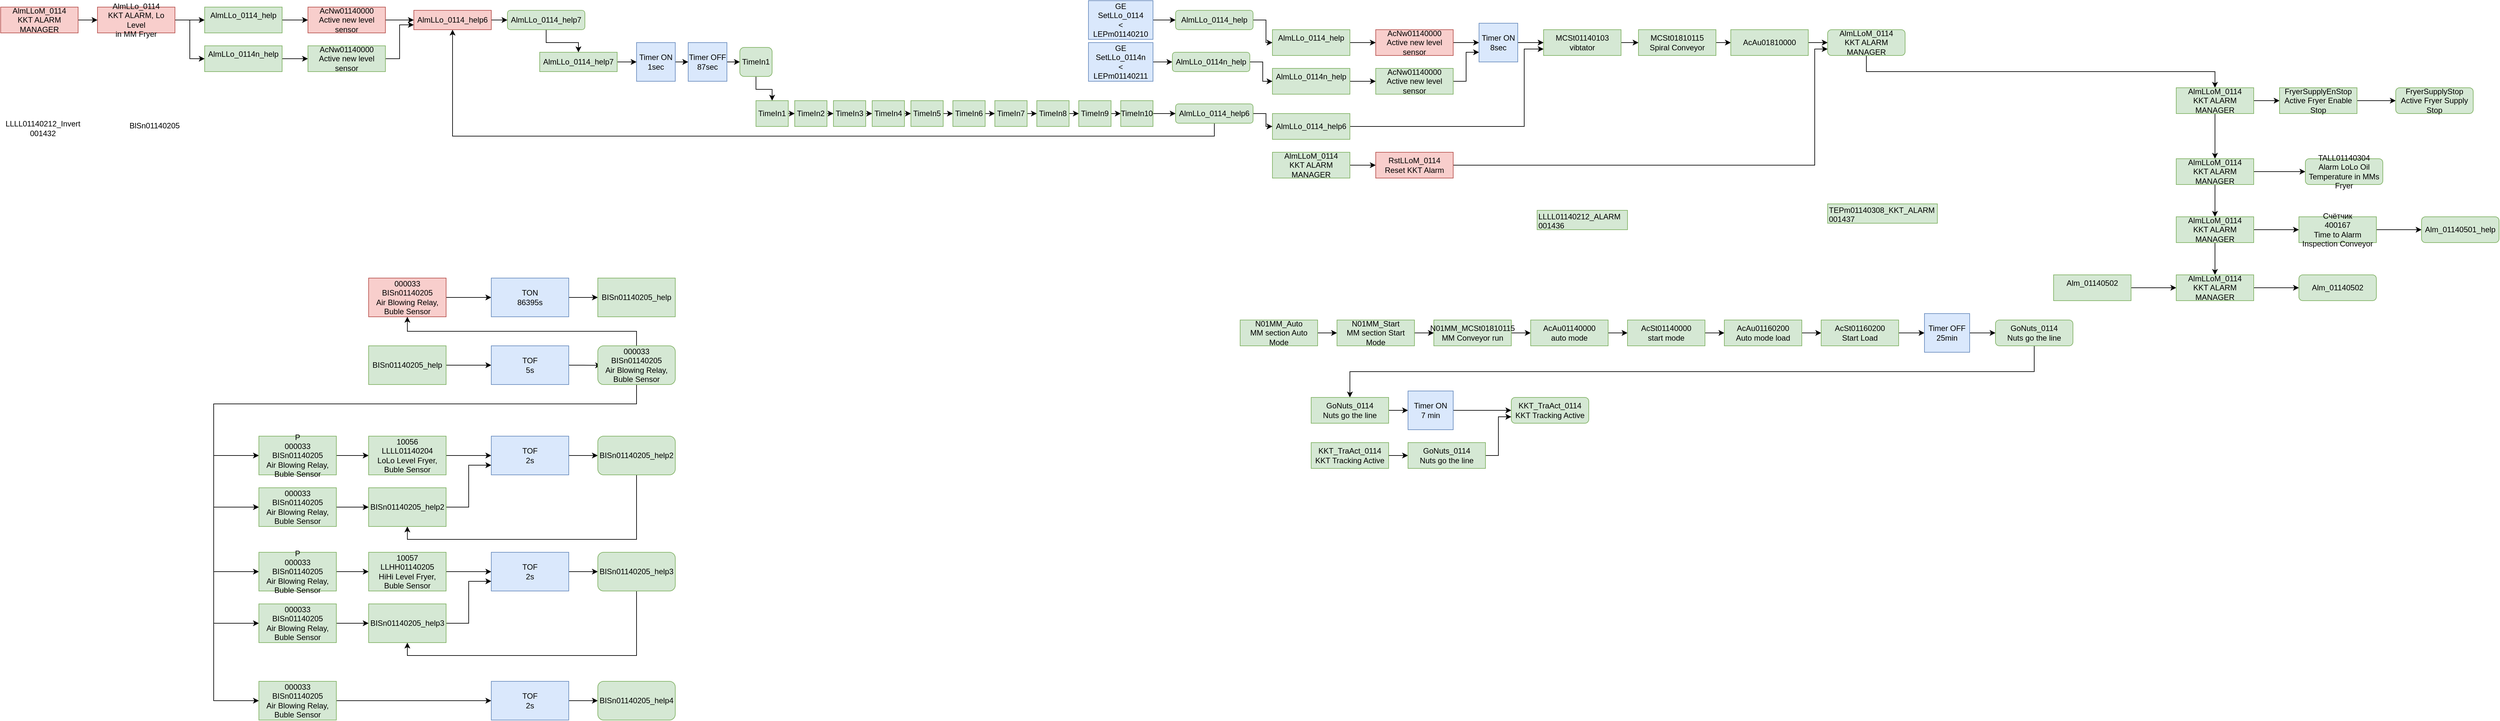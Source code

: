<mxfile version="14.5.3" type="github">
  <diagram id="LTfPskMB6FygQ14IdYFB" name="Page-1">
    <mxGraphModel dx="4041" dy="897" grid="1" gridSize="10" guides="1" tooltips="1" connect="1" arrows="1" fold="1" page="1" pageScale="1" pageWidth="827" pageHeight="1169" math="0" shadow="0">
      <root>
        <mxCell id="0" />
        <mxCell id="1" parent="0" />
        <mxCell id="jCIRbN4hWbQzXf0igCDF-2" style="edgeStyle=orthogonalEdgeStyle;rounded=0;orthogonalLoop=1;jettySize=auto;html=1;exitX=0.5;exitY=1;exitDx=0;exitDy=0;entryX=0.5;entryY=0;entryDx=0;entryDy=0;" edge="1" parent="1" source="zPLv-gxZRl9Jhk6KXWEK-1" target="jCIRbN4hWbQzXf0igCDF-1">
          <mxGeometry relative="1" as="geometry" />
        </mxCell>
        <mxCell id="zPLv-gxZRl9Jhk6KXWEK-1" value="&lt;div&gt;AlmLLoM_0114&lt;/div&gt;&lt;div&gt;KKT ALARM MANAGER&lt;br&gt;&lt;/div&gt;" style="rounded=1;whiteSpace=wrap;html=1;fillColor=#d5e8d4;strokeColor=#82b366;" parent="1" vertex="1">
          <mxGeometry x="690" y="200" width="120" height="40" as="geometry" />
        </mxCell>
        <mxCell id="zPLv-gxZRl9Jhk6KXWEK-7" style="edgeStyle=orthogonalEdgeStyle;rounded=0;orthogonalLoop=1;jettySize=auto;html=1;" parent="1" source="zPLv-gxZRl9Jhk6KXWEK-2" target="zPLv-gxZRl9Jhk6KXWEK-5" edge="1">
          <mxGeometry relative="1" as="geometry" />
        </mxCell>
        <mxCell id="zPLv-gxZRl9Jhk6KXWEK-2" value="&lt;div&gt;MCSt01810115&lt;/div&gt;&lt;div&gt;Spiral Conveyor&lt;br&gt;&lt;/div&gt;" style="rounded=0;whiteSpace=wrap;html=1;fillColor=#d5e8d4;strokeColor=#82b366;" parent="1" vertex="1">
          <mxGeometry x="397" y="200" width="120" height="40" as="geometry" />
        </mxCell>
        <mxCell id="zPLv-gxZRl9Jhk6KXWEK-8" style="edgeStyle=orthogonalEdgeStyle;rounded=0;orthogonalLoop=1;jettySize=auto;html=1;entryX=0;entryY=0.5;entryDx=0;entryDy=0;" parent="1" source="zPLv-gxZRl9Jhk6KXWEK-4" target="zPLv-gxZRl9Jhk6KXWEK-2" edge="1">
          <mxGeometry relative="1" as="geometry" />
        </mxCell>
        <mxCell id="zPLv-gxZRl9Jhk6KXWEK-4" value="&lt;div&gt;MCSt01140103&lt;/div&gt;&lt;div&gt;vibtator&lt;br&gt;&lt;/div&gt;" style="rounded=0;whiteSpace=wrap;html=1;fillColor=#d5e8d4;strokeColor=#82b366;" parent="1" vertex="1">
          <mxGeometry x="250" y="200" width="120" height="40" as="geometry" />
        </mxCell>
        <mxCell id="zPLv-gxZRl9Jhk6KXWEK-6" style="edgeStyle=orthogonalEdgeStyle;rounded=0;orthogonalLoop=1;jettySize=auto;html=1;entryX=0;entryY=0.5;entryDx=0;entryDy=0;" parent="1" source="zPLv-gxZRl9Jhk6KXWEK-5" target="zPLv-gxZRl9Jhk6KXWEK-1" edge="1">
          <mxGeometry relative="1" as="geometry" />
        </mxCell>
        <mxCell id="zPLv-gxZRl9Jhk6KXWEK-5" value="&lt;div&gt;AcAu01810000&lt;/div&gt;" style="rounded=0;whiteSpace=wrap;html=1;fillColor=#d5e8d4;strokeColor=#82b366;" parent="1" vertex="1">
          <mxGeometry x="540" y="200" width="120" height="40" as="geometry" />
        </mxCell>
        <mxCell id="zPLv-gxZRl9Jhk6KXWEK-10" style="edgeStyle=orthogonalEdgeStyle;rounded=0;orthogonalLoop=1;jettySize=auto;html=1;entryX=0;entryY=0.5;entryDx=0;entryDy=0;" parent="1" source="zPLv-gxZRl9Jhk6KXWEK-9" target="zPLv-gxZRl9Jhk6KXWEK-4" edge="1">
          <mxGeometry relative="1" as="geometry" />
        </mxCell>
        <mxCell id="zPLv-gxZRl9Jhk6KXWEK-9" value="&lt;div&gt;Timer ON&lt;/div&gt;&lt;div&gt;8sec&lt;br&gt;&lt;/div&gt;" style="rounded=0;whiteSpace=wrap;html=1;fillColor=#dae8fc;strokeColor=#6c8ebf;" parent="1" vertex="1">
          <mxGeometry x="150" y="190" width="60" height="60" as="geometry" />
        </mxCell>
        <mxCell id="zPLv-gxZRl9Jhk6KXWEK-12" style="edgeStyle=orthogonalEdgeStyle;rounded=0;orthogonalLoop=1;jettySize=auto;html=1;" parent="1" source="zPLv-gxZRl9Jhk6KXWEK-11" target="zPLv-gxZRl9Jhk6KXWEK-9" edge="1">
          <mxGeometry relative="1" as="geometry" />
        </mxCell>
        <mxCell id="zPLv-gxZRl9Jhk6KXWEK-11" value="&lt;div&gt;AcNw01140000&lt;/div&gt;&lt;div&gt;Active new level sensor&lt;br&gt;&lt;/div&gt;" style="rounded=0;whiteSpace=wrap;html=1;fillColor=#f8cecc;strokeColor=#b85450;" parent="1" vertex="1">
          <mxGeometry x="-10" y="200" width="120" height="40" as="geometry" />
        </mxCell>
        <mxCell id="zPLv-gxZRl9Jhk6KXWEK-14" style="edgeStyle=orthogonalEdgeStyle;rounded=0;orthogonalLoop=1;jettySize=auto;html=1;entryX=0;entryY=0.75;entryDx=0;entryDy=0;" parent="1" source="zPLv-gxZRl9Jhk6KXWEK-13" target="zPLv-gxZRl9Jhk6KXWEK-9" edge="1">
          <mxGeometry relative="1" as="geometry" />
        </mxCell>
        <mxCell id="zPLv-gxZRl9Jhk6KXWEK-13" value="&lt;div&gt;AcNw01140000&lt;/div&gt;&lt;div&gt;Active new level sensor&lt;br&gt;&lt;/div&gt;" style="rounded=0;whiteSpace=wrap;html=1;fillColor=#d5e8d4;strokeColor=#82b366;" parent="1" vertex="1">
          <mxGeometry x="-10" y="260" width="120" height="40" as="geometry" />
        </mxCell>
        <mxCell id="zPLv-gxZRl9Jhk6KXWEK-17" style="edgeStyle=orthogonalEdgeStyle;rounded=0;orthogonalLoop=1;jettySize=auto;html=1;entryX=0;entryY=0.5;entryDx=0;entryDy=0;" parent="1" source="zPLv-gxZRl9Jhk6KXWEK-15" target="zPLv-gxZRl9Jhk6KXWEK-11" edge="1">
          <mxGeometry relative="1" as="geometry" />
        </mxCell>
        <mxCell id="zPLv-gxZRl9Jhk6KXWEK-15" value="&lt;div&gt;AlmLLo_0114_help&lt;/div&gt;&lt;div&gt;&lt;br&gt;&lt;/div&gt;" style="rounded=0;whiteSpace=wrap;html=1;fillColor=#d5e8d4;strokeColor=#82b366;" parent="1" vertex="1">
          <mxGeometry x="-170" y="200" width="120" height="40" as="geometry" />
        </mxCell>
        <mxCell id="zPLv-gxZRl9Jhk6KXWEK-18" style="edgeStyle=orthogonalEdgeStyle;rounded=0;orthogonalLoop=1;jettySize=auto;html=1;entryX=0;entryY=0.5;entryDx=0;entryDy=0;" parent="1" source="zPLv-gxZRl9Jhk6KXWEK-16" target="zPLv-gxZRl9Jhk6KXWEK-13" edge="1">
          <mxGeometry relative="1" as="geometry" />
        </mxCell>
        <mxCell id="zPLv-gxZRl9Jhk6KXWEK-16" value="&lt;div&gt;AlmLLo_0114n_help&lt;/div&gt;&lt;div&gt;&lt;br&gt;&lt;/div&gt;" style="rounded=0;whiteSpace=wrap;html=1;fillColor=#d5e8d4;strokeColor=#82b366;" parent="1" vertex="1">
          <mxGeometry x="-170" y="260" width="120" height="40" as="geometry" />
        </mxCell>
        <mxCell id="zPLv-gxZRl9Jhk6KXWEK-20" style="edgeStyle=orthogonalEdgeStyle;rounded=0;orthogonalLoop=1;jettySize=auto;html=1;entryX=0;entryY=0.75;entryDx=0;entryDy=0;" parent="1" source="zPLv-gxZRl9Jhk6KXWEK-19" target="zPLv-gxZRl9Jhk6KXWEK-4" edge="1">
          <mxGeometry relative="1" as="geometry">
            <Array as="points">
              <mxPoint x="220" y="350" />
              <mxPoint x="220" y="230" />
            </Array>
          </mxGeometry>
        </mxCell>
        <mxCell id="zPLv-gxZRl9Jhk6KXWEK-19" value="AlmLLo_0114_help6" style="rounded=0;whiteSpace=wrap;html=1;fillColor=#d5e8d4;strokeColor=#82b366;" parent="1" vertex="1">
          <mxGeometry x="-170" y="330" width="120" height="40" as="geometry" />
        </mxCell>
        <mxCell id="zPLv-gxZRl9Jhk6KXWEK-23" style="edgeStyle=orthogonalEdgeStyle;rounded=0;orthogonalLoop=1;jettySize=auto;html=1;" parent="1" source="zPLv-gxZRl9Jhk6KXWEK-21" target="zPLv-gxZRl9Jhk6KXWEK-22" edge="1">
          <mxGeometry relative="1" as="geometry" />
        </mxCell>
        <mxCell id="zPLv-gxZRl9Jhk6KXWEK-21" value="&lt;div&gt;AlmLLoM_0114&lt;/div&gt;&lt;div&gt;KKT ALARM MANAGER&lt;br&gt;&lt;/div&gt;" style="rounded=0;whiteSpace=wrap;html=1;fillColor=#d5e8d4;strokeColor=#82b366;" parent="1" vertex="1">
          <mxGeometry x="-170" y="390" width="120" height="40" as="geometry" />
        </mxCell>
        <mxCell id="zPLv-gxZRl9Jhk6KXWEK-24" style="edgeStyle=orthogonalEdgeStyle;rounded=0;orthogonalLoop=1;jettySize=auto;html=1;entryX=0;entryY=0.75;entryDx=0;entryDy=0;" parent="1" source="zPLv-gxZRl9Jhk6KXWEK-22" target="zPLv-gxZRl9Jhk6KXWEK-1" edge="1">
          <mxGeometry relative="1" as="geometry">
            <Array as="points">
              <mxPoint x="670" y="410" />
              <mxPoint x="670" y="230" />
            </Array>
          </mxGeometry>
        </mxCell>
        <mxCell id="zPLv-gxZRl9Jhk6KXWEK-22" value="&lt;div&gt;RstLLoM_0114&lt;/div&gt;&lt;div&gt;Reset KKT Alarm&lt;br&gt;&lt;/div&gt;" style="rounded=0;whiteSpace=wrap;html=1;fillColor=#f8cecc;strokeColor=#b85450;" parent="1" vertex="1">
          <mxGeometry x="-10" y="390" width="120" height="40" as="geometry" />
        </mxCell>
        <mxCell id="zPLv-gxZRl9Jhk6KXWEK-29" style="edgeStyle=orthogonalEdgeStyle;rounded=0;orthogonalLoop=1;jettySize=auto;html=1;" parent="1" source="zPLv-gxZRl9Jhk6KXWEK-26" target="zPLv-gxZRl9Jhk6KXWEK-27" edge="1">
          <mxGeometry relative="1" as="geometry" />
        </mxCell>
        <mxCell id="zPLv-gxZRl9Jhk6KXWEK-26" value="&lt;div&gt;GE&lt;/div&gt;&lt;div&gt;SetLLo_0114&lt;/div&gt;&lt;div&gt;&amp;lt;&lt;/div&gt;&lt;div&gt;LEPm01140210&lt;br&gt;&lt;/div&gt;" style="rounded=0;whiteSpace=wrap;html=1;fillColor=#dae8fc;strokeColor=#6c8ebf;" parent="1" vertex="1">
          <mxGeometry x="-455" y="155" width="100" height="60" as="geometry" />
        </mxCell>
        <mxCell id="zPLv-gxZRl9Jhk6KXWEK-35" style="edgeStyle=orthogonalEdgeStyle;rounded=0;orthogonalLoop=1;jettySize=auto;html=1;exitX=1;exitY=0.5;exitDx=0;exitDy=0;entryX=0;entryY=0.5;entryDx=0;entryDy=0;" parent="1" source="zPLv-gxZRl9Jhk6KXWEK-27" target="zPLv-gxZRl9Jhk6KXWEK-15" edge="1">
          <mxGeometry relative="1" as="geometry" />
        </mxCell>
        <mxCell id="zPLv-gxZRl9Jhk6KXWEK-27" value="AlmLLo_0114_help" style="rounded=1;whiteSpace=wrap;html=1;fillColor=#d5e8d4;strokeColor=#82b366;" parent="1" vertex="1">
          <mxGeometry x="-320" y="170" width="120" height="30" as="geometry" />
        </mxCell>
        <mxCell id="zPLv-gxZRl9Jhk6KXWEK-31" style="edgeStyle=orthogonalEdgeStyle;rounded=0;orthogonalLoop=1;jettySize=auto;html=1;" parent="1" source="zPLv-gxZRl9Jhk6KXWEK-32" target="zPLv-gxZRl9Jhk6KXWEK-33" edge="1">
          <mxGeometry relative="1" as="geometry" />
        </mxCell>
        <mxCell id="zPLv-gxZRl9Jhk6KXWEK-32" value="&lt;div&gt;GE&lt;/div&gt;&lt;div&gt;SetLLo_0114n&lt;/div&gt;&lt;div&gt;&amp;lt;&lt;/div&gt;&lt;div&gt;LEPm01140211&lt;br&gt;&lt;/div&gt;" style="rounded=0;whiteSpace=wrap;html=1;fillColor=#dae8fc;strokeColor=#6c8ebf;" parent="1" vertex="1">
          <mxGeometry x="-455" y="220" width="100" height="60" as="geometry" />
        </mxCell>
        <mxCell id="zPLv-gxZRl9Jhk6KXWEK-34" style="edgeStyle=orthogonalEdgeStyle;rounded=0;orthogonalLoop=1;jettySize=auto;html=1;" parent="1" source="zPLv-gxZRl9Jhk6KXWEK-33" target="zPLv-gxZRl9Jhk6KXWEK-16" edge="1">
          <mxGeometry relative="1" as="geometry" />
        </mxCell>
        <mxCell id="zPLv-gxZRl9Jhk6KXWEK-33" value="AlmLLo_0114n_help" style="rounded=1;whiteSpace=wrap;html=1;fillColor=#d5e8d4;strokeColor=#82b366;" parent="1" vertex="1">
          <mxGeometry x="-325" y="235" width="120" height="30" as="geometry" />
        </mxCell>
        <mxCell id="zPLv-gxZRl9Jhk6KXWEK-40" style="edgeStyle=orthogonalEdgeStyle;rounded=0;orthogonalLoop=1;jettySize=auto;html=1;entryX=0;entryY=0.5;entryDx=0;entryDy=0;" parent="1" source="zPLv-gxZRl9Jhk6KXWEK-37" target="zPLv-gxZRl9Jhk6KXWEK-19" edge="1">
          <mxGeometry relative="1" as="geometry" />
        </mxCell>
        <mxCell id="oc5Gb6E59zR8kBKAJ4aF-1" style="edgeStyle=orthogonalEdgeStyle;rounded=0;orthogonalLoop=1;jettySize=auto;html=1;exitX=0.5;exitY=1;exitDx=0;exitDy=0;entryX=0.5;entryY=1;entryDx=0;entryDy=0;" parent="1" source="zPLv-gxZRl9Jhk6KXWEK-37" target="zPLv-gxZRl9Jhk6KXWEK-74" edge="1">
          <mxGeometry relative="1" as="geometry" />
        </mxCell>
        <mxCell id="zPLv-gxZRl9Jhk6KXWEK-37" value="AlmLLo_0114_help6" style="rounded=1;whiteSpace=wrap;html=1;fillColor=#d5e8d4;strokeColor=#82b366;" parent="1" vertex="1">
          <mxGeometry x="-320" y="315" width="120" height="30" as="geometry" />
        </mxCell>
        <mxCell id="zPLv-gxZRl9Jhk6KXWEK-44" style="edgeStyle=orthogonalEdgeStyle;rounded=0;orthogonalLoop=1;jettySize=auto;html=1;" parent="1" source="zPLv-gxZRl9Jhk6KXWEK-43" target="zPLv-gxZRl9Jhk6KXWEK-37" edge="1">
          <mxGeometry relative="1" as="geometry" />
        </mxCell>
        <mxCell id="zPLv-gxZRl9Jhk6KXWEK-43" value="TimeIn10" style="rounded=0;whiteSpace=wrap;html=1;fillColor=#d5e8d4;strokeColor=#82b366;" parent="1" vertex="1">
          <mxGeometry x="-405" y="310" width="50" height="40" as="geometry" />
        </mxCell>
        <mxCell id="zPLv-gxZRl9Jhk6KXWEK-46" style="edgeStyle=orthogonalEdgeStyle;rounded=0;orthogonalLoop=1;jettySize=auto;html=1;exitX=1;exitY=0.5;exitDx=0;exitDy=0;entryX=0;entryY=0.5;entryDx=0;entryDy=0;" parent="1" source="zPLv-gxZRl9Jhk6KXWEK-45" target="zPLv-gxZRl9Jhk6KXWEK-43" edge="1">
          <mxGeometry relative="1" as="geometry" />
        </mxCell>
        <mxCell id="zPLv-gxZRl9Jhk6KXWEK-45" value="TimeIn9" style="rounded=0;whiteSpace=wrap;html=1;fillColor=#d5e8d4;strokeColor=#82b366;" parent="1" vertex="1">
          <mxGeometry x="-470" y="310" width="50" height="40" as="geometry" />
        </mxCell>
        <mxCell id="zPLv-gxZRl9Jhk6KXWEK-48" style="edgeStyle=orthogonalEdgeStyle;rounded=0;orthogonalLoop=1;jettySize=auto;html=1;exitX=1;exitY=0.5;exitDx=0;exitDy=0;entryX=0;entryY=0.5;entryDx=0;entryDy=0;" parent="1" source="zPLv-gxZRl9Jhk6KXWEK-47" target="zPLv-gxZRl9Jhk6KXWEK-45" edge="1">
          <mxGeometry relative="1" as="geometry" />
        </mxCell>
        <mxCell id="zPLv-gxZRl9Jhk6KXWEK-47" value="TimeIn8" style="rounded=0;whiteSpace=wrap;html=1;fillColor=#d5e8d4;strokeColor=#82b366;" parent="1" vertex="1">
          <mxGeometry x="-535" y="310" width="50" height="40" as="geometry" />
        </mxCell>
        <mxCell id="zPLv-gxZRl9Jhk6KXWEK-50" style="edgeStyle=orthogonalEdgeStyle;rounded=0;orthogonalLoop=1;jettySize=auto;html=1;exitX=1;exitY=0.5;exitDx=0;exitDy=0;entryX=0;entryY=0.5;entryDx=0;entryDy=0;" parent="1" source="zPLv-gxZRl9Jhk6KXWEK-49" target="zPLv-gxZRl9Jhk6KXWEK-47" edge="1">
          <mxGeometry relative="1" as="geometry" />
        </mxCell>
        <mxCell id="zPLv-gxZRl9Jhk6KXWEK-49" value="TimeIn7" style="rounded=0;whiteSpace=wrap;html=1;fillColor=#d5e8d4;strokeColor=#82b366;" parent="1" vertex="1">
          <mxGeometry x="-600" y="310" width="50" height="40" as="geometry" />
        </mxCell>
        <mxCell id="zPLv-gxZRl9Jhk6KXWEK-52" style="edgeStyle=orthogonalEdgeStyle;rounded=0;orthogonalLoop=1;jettySize=auto;html=1;exitX=1;exitY=0.5;exitDx=0;exitDy=0;entryX=0;entryY=0.5;entryDx=0;entryDy=0;" parent="1" source="zPLv-gxZRl9Jhk6KXWEK-51" target="zPLv-gxZRl9Jhk6KXWEK-49" edge="1">
          <mxGeometry relative="1" as="geometry" />
        </mxCell>
        <mxCell id="zPLv-gxZRl9Jhk6KXWEK-51" value="TimeIn6" style="rounded=0;whiteSpace=wrap;html=1;fillColor=#d5e8d4;strokeColor=#82b366;" parent="1" vertex="1">
          <mxGeometry x="-665" y="310" width="50" height="40" as="geometry" />
        </mxCell>
        <mxCell id="zPLv-gxZRl9Jhk6KXWEK-54" style="edgeStyle=orthogonalEdgeStyle;rounded=0;orthogonalLoop=1;jettySize=auto;html=1;exitX=1;exitY=0.5;exitDx=0;exitDy=0;entryX=0;entryY=0.5;entryDx=0;entryDy=0;" parent="1" source="zPLv-gxZRl9Jhk6KXWEK-53" target="zPLv-gxZRl9Jhk6KXWEK-51" edge="1">
          <mxGeometry relative="1" as="geometry" />
        </mxCell>
        <mxCell id="zPLv-gxZRl9Jhk6KXWEK-53" value="TimeIn5" style="rounded=0;whiteSpace=wrap;html=1;fillColor=#d5e8d4;strokeColor=#82b366;" parent="1" vertex="1">
          <mxGeometry x="-730" y="310" width="50" height="40" as="geometry" />
        </mxCell>
        <mxCell id="zPLv-gxZRl9Jhk6KXWEK-56" style="edgeStyle=orthogonalEdgeStyle;rounded=0;orthogonalLoop=1;jettySize=auto;html=1;exitX=1;exitY=0.5;exitDx=0;exitDy=0;entryX=0;entryY=0.5;entryDx=0;entryDy=0;" parent="1" source="zPLv-gxZRl9Jhk6KXWEK-55" target="zPLv-gxZRl9Jhk6KXWEK-53" edge="1">
          <mxGeometry relative="1" as="geometry" />
        </mxCell>
        <mxCell id="zPLv-gxZRl9Jhk6KXWEK-55" value="TimeIn4" style="rounded=0;whiteSpace=wrap;html=1;fillColor=#d5e8d4;strokeColor=#82b366;" parent="1" vertex="1">
          <mxGeometry x="-790" y="310" width="50" height="40" as="geometry" />
        </mxCell>
        <mxCell id="zPLv-gxZRl9Jhk6KXWEK-58" style="edgeStyle=orthogonalEdgeStyle;rounded=0;orthogonalLoop=1;jettySize=auto;html=1;exitX=1;exitY=0.5;exitDx=0;exitDy=0;entryX=0;entryY=0.5;entryDx=0;entryDy=0;" parent="1" source="zPLv-gxZRl9Jhk6KXWEK-57" target="zPLv-gxZRl9Jhk6KXWEK-55" edge="1">
          <mxGeometry relative="1" as="geometry" />
        </mxCell>
        <mxCell id="zPLv-gxZRl9Jhk6KXWEK-57" value="TimeIn3" style="rounded=0;whiteSpace=wrap;html=1;fillColor=#d5e8d4;strokeColor=#82b366;" parent="1" vertex="1">
          <mxGeometry x="-850" y="310" width="50" height="40" as="geometry" />
        </mxCell>
        <mxCell id="zPLv-gxZRl9Jhk6KXWEK-60" style="edgeStyle=orthogonalEdgeStyle;rounded=0;orthogonalLoop=1;jettySize=auto;html=1;exitX=1;exitY=0.5;exitDx=0;exitDy=0;entryX=0;entryY=0.5;entryDx=0;entryDy=0;" parent="1" source="zPLv-gxZRl9Jhk6KXWEK-59" target="zPLv-gxZRl9Jhk6KXWEK-57" edge="1">
          <mxGeometry relative="1" as="geometry" />
        </mxCell>
        <mxCell id="zPLv-gxZRl9Jhk6KXWEK-59" value="TimeIn2" style="rounded=0;whiteSpace=wrap;html=1;fillColor=#d5e8d4;strokeColor=#82b366;" parent="1" vertex="1">
          <mxGeometry x="-910" y="310" width="50" height="40" as="geometry" />
        </mxCell>
        <mxCell id="zPLv-gxZRl9Jhk6KXWEK-62" style="edgeStyle=orthogonalEdgeStyle;rounded=0;orthogonalLoop=1;jettySize=auto;html=1;exitX=1;exitY=0.5;exitDx=0;exitDy=0;entryX=0;entryY=0.5;entryDx=0;entryDy=0;" parent="1" source="zPLv-gxZRl9Jhk6KXWEK-61" target="zPLv-gxZRl9Jhk6KXWEK-59" edge="1">
          <mxGeometry relative="1" as="geometry" />
        </mxCell>
        <mxCell id="zPLv-gxZRl9Jhk6KXWEK-61" value="TimeIn1" style="rounded=0;whiteSpace=wrap;html=1;fillColor=#d5e8d4;strokeColor=#82b366;" parent="1" vertex="1">
          <mxGeometry x="-970" y="310" width="50" height="40" as="geometry" />
        </mxCell>
        <mxCell id="zPLv-gxZRl9Jhk6KXWEK-72" style="edgeStyle=orthogonalEdgeStyle;rounded=0;orthogonalLoop=1;jettySize=auto;html=1;" parent="1" source="zPLv-gxZRl9Jhk6KXWEK-63" target="zPLv-gxZRl9Jhk6KXWEK-70" edge="1">
          <mxGeometry relative="1" as="geometry" />
        </mxCell>
        <mxCell id="zPLv-gxZRl9Jhk6KXWEK-63" value="AlmLLo_0114_help7" style="rounded=1;whiteSpace=wrap;html=1;fillColor=#d5e8d4;strokeColor=#82b366;" parent="1" vertex="1">
          <mxGeometry x="-1355" y="170" width="120" height="30" as="geometry" />
        </mxCell>
        <mxCell id="zPLv-gxZRl9Jhk6KXWEK-66" style="edgeStyle=orthogonalEdgeStyle;rounded=0;orthogonalLoop=1;jettySize=auto;html=1;entryX=0;entryY=0.5;entryDx=0;entryDy=0;" parent="1" source="zPLv-gxZRl9Jhk6KXWEK-64" target="zPLv-gxZRl9Jhk6KXWEK-65" edge="1">
          <mxGeometry relative="1" as="geometry" />
        </mxCell>
        <mxCell id="zPLv-gxZRl9Jhk6KXWEK-64" value="&lt;div&gt;Timer ON&lt;/div&gt;&lt;div&gt;1sec&lt;br&gt;&lt;/div&gt;" style="rounded=0;whiteSpace=wrap;html=1;fillColor=#dae8fc;strokeColor=#6c8ebf;" parent="1" vertex="1">
          <mxGeometry x="-1155" y="220" width="60" height="60" as="geometry" />
        </mxCell>
        <mxCell id="zPLv-gxZRl9Jhk6KXWEK-69" style="edgeStyle=orthogonalEdgeStyle;rounded=0;orthogonalLoop=1;jettySize=auto;html=1;entryX=0;entryY=0.5;entryDx=0;entryDy=0;" parent="1" source="zPLv-gxZRl9Jhk6KXWEK-65" target="zPLv-gxZRl9Jhk6KXWEK-68" edge="1">
          <mxGeometry relative="1" as="geometry" />
        </mxCell>
        <mxCell id="zPLv-gxZRl9Jhk6KXWEK-65" value="&lt;div&gt;Timer OFF&lt;/div&gt;&lt;div&gt;87sec&lt;br&gt;&lt;/div&gt;" style="rounded=0;whiteSpace=wrap;html=1;fillColor=#dae8fc;strokeColor=#6c8ebf;" parent="1" vertex="1">
          <mxGeometry x="-1075" y="220" width="60" height="60" as="geometry" />
        </mxCell>
        <mxCell id="zPLv-gxZRl9Jhk6KXWEK-73" style="edgeStyle=orthogonalEdgeStyle;rounded=0;orthogonalLoop=1;jettySize=auto;html=1;" parent="1" source="zPLv-gxZRl9Jhk6KXWEK-68" target="zPLv-gxZRl9Jhk6KXWEK-61" edge="1">
          <mxGeometry relative="1" as="geometry" />
        </mxCell>
        <mxCell id="zPLv-gxZRl9Jhk6KXWEK-68" value="TimeIn1" style="rounded=1;whiteSpace=wrap;html=1;fillColor=#d5e8d4;strokeColor=#82b366;" parent="1" vertex="1">
          <mxGeometry x="-995" y="227.5" width="50" height="45" as="geometry" />
        </mxCell>
        <mxCell id="zPLv-gxZRl9Jhk6KXWEK-71" style="edgeStyle=orthogonalEdgeStyle;rounded=0;orthogonalLoop=1;jettySize=auto;html=1;" parent="1" source="zPLv-gxZRl9Jhk6KXWEK-70" target="zPLv-gxZRl9Jhk6KXWEK-64" edge="1">
          <mxGeometry relative="1" as="geometry" />
        </mxCell>
        <mxCell id="zPLv-gxZRl9Jhk6KXWEK-70" value="AlmLLo_0114_help7" style="rounded=0;whiteSpace=wrap;html=1;fillColor=#d5e8d4;strokeColor=#82b366;" parent="1" vertex="1">
          <mxGeometry x="-1305" y="235" width="120" height="30" as="geometry" />
        </mxCell>
        <mxCell id="zPLv-gxZRl9Jhk6KXWEK-75" style="edgeStyle=orthogonalEdgeStyle;rounded=0;orthogonalLoop=1;jettySize=auto;html=1;entryX=0;entryY=0.5;entryDx=0;entryDy=0;" parent="1" source="zPLv-gxZRl9Jhk6KXWEK-74" target="zPLv-gxZRl9Jhk6KXWEK-63" edge="1">
          <mxGeometry relative="1" as="geometry" />
        </mxCell>
        <mxCell id="zPLv-gxZRl9Jhk6KXWEK-74" value="AlmLLo_0114_help6" style="rounded=0;whiteSpace=wrap;html=1;fillColor=#f8cecc;strokeColor=#b85450;" parent="1" vertex="1">
          <mxGeometry x="-1500" y="170" width="120" height="30" as="geometry" />
        </mxCell>
        <mxCell id="zPLv-gxZRl9Jhk6KXWEK-82" style="edgeStyle=orthogonalEdgeStyle;rounded=0;orthogonalLoop=1;jettySize=auto;html=1;" parent="1" source="zPLv-gxZRl9Jhk6KXWEK-76" target="zPLv-gxZRl9Jhk6KXWEK-79" edge="1">
          <mxGeometry relative="1" as="geometry" />
        </mxCell>
        <mxCell id="zPLv-gxZRl9Jhk6KXWEK-76" value="&lt;div&gt;AlmLLo_0114_help&lt;/div&gt;&lt;div&gt;&lt;br&gt;&lt;/div&gt;" style="rounded=0;whiteSpace=wrap;html=1;fillColor=#d5e8d4;strokeColor=#82b366;" parent="1" vertex="1">
          <mxGeometry x="-1824" y="165" width="120" height="40" as="geometry" />
        </mxCell>
        <mxCell id="zPLv-gxZRl9Jhk6KXWEK-83" style="edgeStyle=orthogonalEdgeStyle;rounded=0;orthogonalLoop=1;jettySize=auto;html=1;" parent="1" source="zPLv-gxZRl9Jhk6KXWEK-77" target="zPLv-gxZRl9Jhk6KXWEK-78" edge="1">
          <mxGeometry relative="1" as="geometry" />
        </mxCell>
        <mxCell id="zPLv-gxZRl9Jhk6KXWEK-77" value="&lt;div&gt;AlmLLo_0114n_help&lt;/div&gt;&lt;div&gt;&lt;br&gt;&lt;/div&gt;" style="rounded=0;whiteSpace=wrap;html=1;fillColor=#d5e8d4;strokeColor=#82b366;" parent="1" vertex="1">
          <mxGeometry x="-1824" y="225" width="120" height="40" as="geometry" />
        </mxCell>
        <mxCell id="zPLv-gxZRl9Jhk6KXWEK-81" style="edgeStyle=orthogonalEdgeStyle;rounded=0;orthogonalLoop=1;jettySize=auto;html=1;entryX=0;entryY=0.75;entryDx=0;entryDy=0;" parent="1" source="zPLv-gxZRl9Jhk6KXWEK-78" target="zPLv-gxZRl9Jhk6KXWEK-74" edge="1">
          <mxGeometry relative="1" as="geometry" />
        </mxCell>
        <mxCell id="zPLv-gxZRl9Jhk6KXWEK-78" value="&lt;div&gt;AcNw01140000&lt;/div&gt;&lt;div&gt;Active new level sensor&lt;br&gt;&lt;/div&gt;" style="rounded=0;whiteSpace=wrap;html=1;fillColor=#d5e8d4;strokeColor=#82b366;" parent="1" vertex="1">
          <mxGeometry x="-1664" y="225" width="120" height="40" as="geometry" />
        </mxCell>
        <mxCell id="zPLv-gxZRl9Jhk6KXWEK-80" style="edgeStyle=orthogonalEdgeStyle;rounded=0;orthogonalLoop=1;jettySize=auto;html=1;entryX=0;entryY=0.5;entryDx=0;entryDy=0;" parent="1" source="zPLv-gxZRl9Jhk6KXWEK-79" target="zPLv-gxZRl9Jhk6KXWEK-74" edge="1">
          <mxGeometry relative="1" as="geometry" />
        </mxCell>
        <mxCell id="zPLv-gxZRl9Jhk6KXWEK-79" value="&lt;div&gt;AcNw01140000&lt;/div&gt;&lt;div&gt;Active new level sensor&lt;br&gt;&lt;/div&gt;" style="rounded=0;whiteSpace=wrap;html=1;fillColor=#f8cecc;strokeColor=#b85450;" parent="1" vertex="1">
          <mxGeometry x="-1664" y="165" width="120" height="40" as="geometry" />
        </mxCell>
        <mxCell id="zPLv-gxZRl9Jhk6KXWEK-85" style="edgeStyle=orthogonalEdgeStyle;rounded=0;orthogonalLoop=1;jettySize=auto;html=1;entryX=0;entryY=0.5;entryDx=0;entryDy=0;" parent="1" source="zPLv-gxZRl9Jhk6KXWEK-84" target="zPLv-gxZRl9Jhk6KXWEK-76" edge="1">
          <mxGeometry relative="1" as="geometry" />
        </mxCell>
        <mxCell id="zPLv-gxZRl9Jhk6KXWEK-86" style="edgeStyle=orthogonalEdgeStyle;rounded=0;orthogonalLoop=1;jettySize=auto;html=1;entryX=0;entryY=0.5;entryDx=0;entryDy=0;" parent="1" source="zPLv-gxZRl9Jhk6KXWEK-84" target="zPLv-gxZRl9Jhk6KXWEK-77" edge="1">
          <mxGeometry relative="1" as="geometry" />
        </mxCell>
        <mxCell id="zPLv-gxZRl9Jhk6KXWEK-84" value="&lt;div&gt;AlmLLo_0114&lt;/div&gt;&lt;div&gt;KKT ALARM, Lo Level&lt;/div&gt;&lt;div&gt;in MM Fryer&lt;br&gt;&lt;/div&gt;" style="rounded=0;whiteSpace=wrap;html=1;fillColor=#f8cecc;strokeColor=#b85450;" parent="1" vertex="1">
          <mxGeometry x="-1990" y="165" width="120" height="40" as="geometry" />
        </mxCell>
        <mxCell id="zPLv-gxZRl9Jhk6KXWEK-88" style="edgeStyle=orthogonalEdgeStyle;rounded=0;orthogonalLoop=1;jettySize=auto;html=1;" parent="1" source="zPLv-gxZRl9Jhk6KXWEK-87" target="zPLv-gxZRl9Jhk6KXWEK-84" edge="1">
          <mxGeometry relative="1" as="geometry" />
        </mxCell>
        <mxCell id="zPLv-gxZRl9Jhk6KXWEK-87" value="&lt;div&gt;AlmLLoM_0114&lt;/div&gt;KKT ALARM MANAGER" style="rounded=0;whiteSpace=wrap;html=1;fillColor=#f8cecc;strokeColor=#b85450;" parent="1" vertex="1">
          <mxGeometry x="-2140" y="165" width="120" height="40" as="geometry" />
        </mxCell>
        <mxCell id="CcSn46xE1Bxuvucd6_CE-1" value="&lt;div&gt;LLLL01140212_ALARM&lt;/div&gt;&lt;div&gt;001436&lt;br&gt;&lt;/div&gt;" style="text;html=1;resizable=0;points=[];autosize=1;align=left;verticalAlign=top;spacingTop=-4;fillColor=#d5e8d4;strokeColor=#82b366;" parent="1" vertex="1">
          <mxGeometry x="240" y="480" width="140" height="30" as="geometry" />
        </mxCell>
        <mxCell id="CcSn46xE1Bxuvucd6_CE-2" value="&lt;div&gt;TEPm01140308_KKT_ALARM&lt;/div&gt;&lt;div&gt;001437&lt;br&gt;&lt;/div&gt;" style="text;html=1;resizable=0;points=[];autosize=1;align=left;verticalAlign=top;spacingTop=-4;fillColor=#d5e8d4;strokeColor=#82b366;" parent="1" vertex="1">
          <mxGeometry x="690" y="470" width="170" height="30" as="geometry" />
        </mxCell>
        <mxCell id="E2XO-7Fy04V7G5iEK9wk-1" value="&lt;div&gt;LLLL01140212_Invert &lt;br&gt;&lt;/div&gt;&lt;div&gt;001432&lt;br&gt;&lt;/div&gt;" style="text;html=1;align=center;verticalAlign=middle;resizable=0;points=[];autosize=1;" parent="1" vertex="1">
          <mxGeometry x="-2140" y="338" width="130" height="30" as="geometry" />
        </mxCell>
        <mxCell id="E2XO-7Fy04V7G5iEK9wk-2" value="BlSn01140205" style="text;html=1;align=center;verticalAlign=middle;resizable=0;points=[];autosize=1;" parent="1" vertex="1">
          <mxGeometry x="-1947" y="339" width="90" height="20" as="geometry" />
        </mxCell>
        <mxCell id="oc5Gb6E59zR8kBKAJ4aF-4" style="edgeStyle=orthogonalEdgeStyle;rounded=0;orthogonalLoop=1;jettySize=auto;html=1;exitX=1;exitY=0.5;exitDx=0;exitDy=0;entryX=0;entryY=0.5;entryDx=0;entryDy=0;" parent="1" source="oc5Gb6E59zR8kBKAJ4aF-2" target="oc5Gb6E59zR8kBKAJ4aF-3" edge="1">
          <mxGeometry relative="1" as="geometry" />
        </mxCell>
        <mxCell id="oc5Gb6E59zR8kBKAJ4aF-2" value="&lt;div&gt;000033&lt;br&gt;&lt;/div&gt;&lt;div&gt;BISn01140205&lt;/div&gt;&lt;div&gt;Air Blowing Relay, Buble Sensor&lt;br&gt;&lt;/div&gt;" style="rounded=0;whiteSpace=wrap;html=1;fillColor=#f8cecc;strokeColor=#b85450;" parent="1" vertex="1">
          <mxGeometry x="-1570" y="585" width="120" height="60" as="geometry" />
        </mxCell>
        <mxCell id="oc5Gb6E59zR8kBKAJ4aF-6" style="edgeStyle=orthogonalEdgeStyle;rounded=0;orthogonalLoop=1;jettySize=auto;html=1;exitX=1;exitY=0.5;exitDx=0;exitDy=0;entryX=0;entryY=0.5;entryDx=0;entryDy=0;" parent="1" source="oc5Gb6E59zR8kBKAJ4aF-3" target="oc5Gb6E59zR8kBKAJ4aF-5" edge="1">
          <mxGeometry relative="1" as="geometry" />
        </mxCell>
        <mxCell id="oc5Gb6E59zR8kBKAJ4aF-3" value="&lt;div&gt;TON&lt;/div&gt;&lt;div&gt;86395s&lt;/div&gt;" style="rounded=0;whiteSpace=wrap;html=1;fillColor=#dae8fc;strokeColor=#6c8ebf;" parent="1" vertex="1">
          <mxGeometry x="-1380" y="585" width="120" height="60" as="geometry" />
        </mxCell>
        <mxCell id="oc5Gb6E59zR8kBKAJ4aF-5" value="&lt;div&gt;BISn01140205_help&lt;/div&gt;" style="rounded=0;whiteSpace=wrap;html=1;fillColor=#d5e8d4;strokeColor=#82b366;" parent="1" vertex="1">
          <mxGeometry x="-1215" y="585" width="120" height="60" as="geometry" />
        </mxCell>
        <mxCell id="oc5Gb6E59zR8kBKAJ4aF-9" style="edgeStyle=orthogonalEdgeStyle;rounded=0;orthogonalLoop=1;jettySize=auto;html=1;exitX=1;exitY=0.5;exitDx=0;exitDy=0;entryX=0;entryY=0.5;entryDx=0;entryDy=0;" parent="1" source="oc5Gb6E59zR8kBKAJ4aF-7" target="oc5Gb6E59zR8kBKAJ4aF-8" edge="1">
          <mxGeometry relative="1" as="geometry" />
        </mxCell>
        <mxCell id="oc5Gb6E59zR8kBKAJ4aF-7" value="&lt;div&gt;BISn01140205_help&lt;/div&gt;" style="rounded=0;whiteSpace=wrap;html=1;fillColor=#d5e8d4;strokeColor=#82b366;" parent="1" vertex="1">
          <mxGeometry x="-1570" y="690" width="120" height="60" as="geometry" />
        </mxCell>
        <mxCell id="oc5Gb6E59zR8kBKAJ4aF-11" style="edgeStyle=orthogonalEdgeStyle;rounded=0;orthogonalLoop=1;jettySize=auto;html=1;exitX=1;exitY=0.5;exitDx=0;exitDy=0;entryX=0.042;entryY=0.505;entryDx=0;entryDy=0;entryPerimeter=0;" parent="1" source="oc5Gb6E59zR8kBKAJ4aF-8" target="oc5Gb6E59zR8kBKAJ4aF-12" edge="1">
          <mxGeometry relative="1" as="geometry">
            <mxPoint x="-1220" y="720.286" as="targetPoint" />
          </mxGeometry>
        </mxCell>
        <mxCell id="oc5Gb6E59zR8kBKAJ4aF-8" value="&lt;div&gt;TOF&lt;/div&gt;&lt;div&gt;5s&lt;/div&gt;" style="rounded=0;whiteSpace=wrap;html=1;fillColor=#dae8fc;strokeColor=#6c8ebf;" parent="1" vertex="1">
          <mxGeometry x="-1380" y="690" width="120" height="60" as="geometry" />
        </mxCell>
        <mxCell id="oc5Gb6E59zR8kBKAJ4aF-13" style="edgeStyle=orthogonalEdgeStyle;rounded=0;orthogonalLoop=1;jettySize=auto;html=1;exitX=0.5;exitY=0;exitDx=0;exitDy=0;entryX=0.5;entryY=1;entryDx=0;entryDy=0;" parent="1" source="oc5Gb6E59zR8kBKAJ4aF-12" target="oc5Gb6E59zR8kBKAJ4aF-2" edge="1">
          <mxGeometry relative="1" as="geometry" />
        </mxCell>
        <mxCell id="oc5Gb6E59zR8kBKAJ4aF-44" style="edgeStyle=orthogonalEdgeStyle;rounded=0;orthogonalLoop=1;jettySize=auto;html=1;exitX=0.5;exitY=1;exitDx=0;exitDy=0;entryX=0;entryY=0.5;entryDx=0;entryDy=0;" parent="1" source="oc5Gb6E59zR8kBKAJ4aF-12" target="oc5Gb6E59zR8kBKAJ4aF-39" edge="1">
          <mxGeometry relative="1" as="geometry">
            <Array as="points">
              <mxPoint x="-1155" y="780" />
              <mxPoint x="-1810" y="780" />
              <mxPoint x="-1810" y="1240" />
            </Array>
          </mxGeometry>
        </mxCell>
        <mxCell id="oc5Gb6E59zR8kBKAJ4aF-45" style="edgeStyle=orthogonalEdgeStyle;rounded=0;orthogonalLoop=1;jettySize=auto;html=1;exitX=0.5;exitY=1;exitDx=0;exitDy=0;entryX=0;entryY=0.5;entryDx=0;entryDy=0;" parent="1" source="oc5Gb6E59zR8kBKAJ4aF-12" target="oc5Gb6E59zR8kBKAJ4aF-23" edge="1">
          <mxGeometry relative="1" as="geometry">
            <Array as="points">
              <mxPoint x="-1155" y="780" />
              <mxPoint x="-1810" y="780" />
              <mxPoint x="-1810" y="940" />
            </Array>
          </mxGeometry>
        </mxCell>
        <mxCell id="oc5Gb6E59zR8kBKAJ4aF-46" style="edgeStyle=orthogonalEdgeStyle;rounded=0;orthogonalLoop=1;jettySize=auto;html=1;exitX=0.5;exitY=1;exitDx=0;exitDy=0;entryX=0;entryY=0.5;entryDx=0;entryDy=0;" parent="1" source="oc5Gb6E59zR8kBKAJ4aF-12" target="oc5Gb6E59zR8kBKAJ4aF-14" edge="1">
          <mxGeometry relative="1" as="geometry">
            <Array as="points">
              <mxPoint x="-1155" y="780" />
              <mxPoint x="-1810" y="780" />
              <mxPoint x="-1810" y="860" />
            </Array>
          </mxGeometry>
        </mxCell>
        <mxCell id="oc5Gb6E59zR8kBKAJ4aF-47" style="edgeStyle=orthogonalEdgeStyle;rounded=0;orthogonalLoop=1;jettySize=auto;html=1;exitX=0.5;exitY=1;exitDx=0;exitDy=0;entryX=0;entryY=0.5;entryDx=0;entryDy=0;" parent="1" source="oc5Gb6E59zR8kBKAJ4aF-12" target="oc5Gb6E59zR8kBKAJ4aF-27" edge="1">
          <mxGeometry relative="1" as="geometry">
            <Array as="points">
              <mxPoint x="-1155" y="780" />
              <mxPoint x="-1810" y="780" />
              <mxPoint x="-1810" y="1040" />
            </Array>
          </mxGeometry>
        </mxCell>
        <mxCell id="oc5Gb6E59zR8kBKAJ4aF-48" style="edgeStyle=orthogonalEdgeStyle;rounded=0;orthogonalLoop=1;jettySize=auto;html=1;exitX=0.5;exitY=1;exitDx=0;exitDy=0;entryX=0;entryY=0.5;entryDx=0;entryDy=0;" parent="1" source="oc5Gb6E59zR8kBKAJ4aF-12" target="oc5Gb6E59zR8kBKAJ4aF-36" edge="1">
          <mxGeometry relative="1" as="geometry">
            <Array as="points">
              <mxPoint x="-1155" y="780" />
              <mxPoint x="-1810" y="780" />
              <mxPoint x="-1810" y="1120" />
            </Array>
          </mxGeometry>
        </mxCell>
        <mxCell id="oc5Gb6E59zR8kBKAJ4aF-12" value="&lt;div&gt;000033&lt;br&gt;&lt;/div&gt;&lt;div&gt;BISn01140205&lt;/div&gt;&lt;div&gt;Air Blowing Relay, Buble Sensor&lt;br&gt;&lt;/div&gt;" style="rounded=1;whiteSpace=wrap;html=1;fillColor=#d5e8d4;strokeColor=#82b366;" parent="1" vertex="1">
          <mxGeometry x="-1215" y="690" width="120" height="60" as="geometry" />
        </mxCell>
        <mxCell id="oc5Gb6E59zR8kBKAJ4aF-16" style="edgeStyle=orthogonalEdgeStyle;rounded=0;orthogonalLoop=1;jettySize=auto;html=1;exitX=1;exitY=0.5;exitDx=0;exitDy=0;entryX=0;entryY=0.5;entryDx=0;entryDy=0;" parent="1" source="oc5Gb6E59zR8kBKAJ4aF-14" target="oc5Gb6E59zR8kBKAJ4aF-15" edge="1">
          <mxGeometry relative="1" as="geometry" />
        </mxCell>
        <mxCell id="oc5Gb6E59zR8kBKAJ4aF-14" value="&lt;div&gt;P&lt;br&gt;&lt;/div&gt;&lt;div&gt;000033&lt;br&gt;&lt;/div&gt;&lt;div&gt;BISn01140205&lt;/div&gt;&lt;div&gt;Air Blowing Relay, Buble Sensor&lt;br&gt;&lt;/div&gt;" style="rounded=0;whiteSpace=wrap;html=1;fillColor=#d5e8d4;strokeColor=#82b366;" parent="1" vertex="1">
          <mxGeometry x="-1740" y="830" width="120" height="60" as="geometry" />
        </mxCell>
        <mxCell id="oc5Gb6E59zR8kBKAJ4aF-18" style="edgeStyle=orthogonalEdgeStyle;rounded=0;orthogonalLoop=1;jettySize=auto;html=1;exitX=1;exitY=0.5;exitDx=0;exitDy=0;entryX=0;entryY=0.5;entryDx=0;entryDy=0;" parent="1" source="oc5Gb6E59zR8kBKAJ4aF-15" target="oc5Gb6E59zR8kBKAJ4aF-17" edge="1">
          <mxGeometry relative="1" as="geometry" />
        </mxCell>
        <mxCell id="oc5Gb6E59zR8kBKAJ4aF-15" value="&lt;div&gt;10056&lt;br&gt;&lt;/div&gt;&lt;div&gt;LLLL01140204&lt;/div&gt;&lt;div&gt;LoLo Level Fryer, Buble Sensor&lt;br&gt;&lt;/div&gt;" style="rounded=0;whiteSpace=wrap;html=1;fillColor=#d5e8d4;strokeColor=#82b366;" parent="1" vertex="1">
          <mxGeometry x="-1570" y="830" width="120" height="60" as="geometry" />
        </mxCell>
        <mxCell id="oc5Gb6E59zR8kBKAJ4aF-21" style="edgeStyle=orthogonalEdgeStyle;rounded=0;orthogonalLoop=1;jettySize=auto;html=1;exitX=1;exitY=0.5;exitDx=0;exitDy=0;entryX=0;entryY=0.5;entryDx=0;entryDy=0;" parent="1" source="oc5Gb6E59zR8kBKAJ4aF-17" target="oc5Gb6E59zR8kBKAJ4aF-20" edge="1">
          <mxGeometry relative="1" as="geometry" />
        </mxCell>
        <mxCell id="oc5Gb6E59zR8kBKAJ4aF-17" value="&lt;div&gt;TOF&lt;/div&gt;&lt;div&gt;2s&lt;/div&gt;" style="rounded=0;whiteSpace=wrap;html=1;fillColor=#dae8fc;strokeColor=#6c8ebf;" parent="1" vertex="1">
          <mxGeometry x="-1380" y="830" width="120" height="60" as="geometry" />
        </mxCell>
        <mxCell id="oc5Gb6E59zR8kBKAJ4aF-37" style="edgeStyle=orthogonalEdgeStyle;rounded=0;orthogonalLoop=1;jettySize=auto;html=1;exitX=0.5;exitY=1;exitDx=0;exitDy=0;entryX=0.5;entryY=1;entryDx=0;entryDy=0;" parent="1" source="oc5Gb6E59zR8kBKAJ4aF-20" target="oc5Gb6E59zR8kBKAJ4aF-22" edge="1">
          <mxGeometry relative="1" as="geometry" />
        </mxCell>
        <mxCell id="oc5Gb6E59zR8kBKAJ4aF-20" value="&lt;div&gt;BISn01140205_help2&lt;/div&gt;" style="rounded=1;whiteSpace=wrap;html=1;fillColor=#d5e8d4;strokeColor=#82b366;" parent="1" vertex="1">
          <mxGeometry x="-1215" y="830" width="120" height="60" as="geometry" />
        </mxCell>
        <mxCell id="oc5Gb6E59zR8kBKAJ4aF-25" style="edgeStyle=orthogonalEdgeStyle;rounded=0;orthogonalLoop=1;jettySize=auto;html=1;exitX=1;exitY=0.5;exitDx=0;exitDy=0;entryX=0;entryY=0.75;entryDx=0;entryDy=0;" parent="1" source="oc5Gb6E59zR8kBKAJ4aF-22" target="oc5Gb6E59zR8kBKAJ4aF-17" edge="1">
          <mxGeometry relative="1" as="geometry" />
        </mxCell>
        <mxCell id="oc5Gb6E59zR8kBKAJ4aF-22" value="&lt;div&gt;BISn01140205_help2&lt;/div&gt;" style="rounded=0;whiteSpace=wrap;html=1;fillColor=#d5e8d4;strokeColor=#82b366;" parent="1" vertex="1">
          <mxGeometry x="-1570" y="910" width="120" height="60" as="geometry" />
        </mxCell>
        <mxCell id="oc5Gb6E59zR8kBKAJ4aF-24" style="edgeStyle=orthogonalEdgeStyle;rounded=0;orthogonalLoop=1;jettySize=auto;html=1;exitX=1;exitY=0.5;exitDx=0;exitDy=0;entryX=0;entryY=0.5;entryDx=0;entryDy=0;" parent="1" source="oc5Gb6E59zR8kBKAJ4aF-23" target="oc5Gb6E59zR8kBKAJ4aF-22" edge="1">
          <mxGeometry relative="1" as="geometry" />
        </mxCell>
        <mxCell id="oc5Gb6E59zR8kBKAJ4aF-23" value="&lt;div&gt;000033&lt;br&gt;&lt;/div&gt;&lt;div&gt;BISn01140205&lt;/div&gt;&lt;div&gt;Air Blowing Relay, Buble Sensor&lt;br&gt;&lt;/div&gt;" style="rounded=0;whiteSpace=wrap;html=1;fillColor=#d5e8d4;strokeColor=#82b366;" parent="1" vertex="1">
          <mxGeometry x="-1740" y="910" width="120" height="60" as="geometry" />
        </mxCell>
        <mxCell id="oc5Gb6E59zR8kBKAJ4aF-26" style="edgeStyle=orthogonalEdgeStyle;rounded=0;orthogonalLoop=1;jettySize=auto;html=1;exitX=1;exitY=0.5;exitDx=0;exitDy=0;entryX=0;entryY=0.5;entryDx=0;entryDy=0;" parent="1" source="oc5Gb6E59zR8kBKAJ4aF-27" target="oc5Gb6E59zR8kBKAJ4aF-29" edge="1">
          <mxGeometry relative="1" as="geometry" />
        </mxCell>
        <mxCell id="oc5Gb6E59zR8kBKAJ4aF-27" value="&lt;div&gt;P&lt;br&gt;&lt;/div&gt;&lt;div&gt;000033&lt;br&gt;&lt;/div&gt;&lt;div&gt;BISn01140205&lt;/div&gt;&lt;div&gt;Air Blowing Relay, Buble Sensor&lt;br&gt;&lt;/div&gt;" style="rounded=0;whiteSpace=wrap;html=1;fillColor=#d5e8d4;strokeColor=#82b366;" parent="1" vertex="1">
          <mxGeometry x="-1740" y="1010" width="120" height="60" as="geometry" />
        </mxCell>
        <mxCell id="oc5Gb6E59zR8kBKAJ4aF-28" style="edgeStyle=orthogonalEdgeStyle;rounded=0;orthogonalLoop=1;jettySize=auto;html=1;exitX=1;exitY=0.5;exitDx=0;exitDy=0;entryX=0;entryY=0.5;entryDx=0;entryDy=0;" parent="1" source="oc5Gb6E59zR8kBKAJ4aF-29" target="oc5Gb6E59zR8kBKAJ4aF-31" edge="1">
          <mxGeometry relative="1" as="geometry" />
        </mxCell>
        <mxCell id="oc5Gb6E59zR8kBKAJ4aF-29" value="&lt;div&gt;10057&lt;br&gt;&lt;/div&gt;&lt;div&gt;LLHH01140205&lt;/div&gt;&lt;div&gt;HiHi Level Fryer, Buble Sensor&lt;br&gt;&lt;/div&gt;" style="rounded=0;whiteSpace=wrap;html=1;fillColor=#d5e8d4;strokeColor=#82b366;" parent="1" vertex="1">
          <mxGeometry x="-1570" y="1010" width="120" height="60" as="geometry" />
        </mxCell>
        <mxCell id="oc5Gb6E59zR8kBKAJ4aF-30" style="edgeStyle=orthogonalEdgeStyle;rounded=0;orthogonalLoop=1;jettySize=auto;html=1;exitX=1;exitY=0.5;exitDx=0;exitDy=0;entryX=0;entryY=0.5;entryDx=0;entryDy=0;" parent="1" source="oc5Gb6E59zR8kBKAJ4aF-31" target="oc5Gb6E59zR8kBKAJ4aF-32" edge="1">
          <mxGeometry relative="1" as="geometry" />
        </mxCell>
        <mxCell id="oc5Gb6E59zR8kBKAJ4aF-31" value="&lt;div&gt;TOF&lt;/div&gt;&lt;div&gt;2s&lt;/div&gt;" style="rounded=0;whiteSpace=wrap;html=1;fillColor=#dae8fc;strokeColor=#6c8ebf;" parent="1" vertex="1">
          <mxGeometry x="-1380" y="1010" width="120" height="60" as="geometry" />
        </mxCell>
        <mxCell id="oc5Gb6E59zR8kBKAJ4aF-38" style="edgeStyle=orthogonalEdgeStyle;rounded=0;orthogonalLoop=1;jettySize=auto;html=1;exitX=0.5;exitY=1;exitDx=0;exitDy=0;entryX=0.5;entryY=1;entryDx=0;entryDy=0;" parent="1" source="oc5Gb6E59zR8kBKAJ4aF-32" target="oc5Gb6E59zR8kBKAJ4aF-34" edge="1">
          <mxGeometry relative="1" as="geometry" />
        </mxCell>
        <mxCell id="oc5Gb6E59zR8kBKAJ4aF-32" value="&lt;div&gt;BISn01140205_help3&lt;/div&gt;" style="rounded=1;whiteSpace=wrap;html=1;fillColor=#d5e8d4;strokeColor=#82b366;" parent="1" vertex="1">
          <mxGeometry x="-1215" y="1010" width="120" height="60" as="geometry" />
        </mxCell>
        <mxCell id="oc5Gb6E59zR8kBKAJ4aF-33" style="edgeStyle=orthogonalEdgeStyle;rounded=0;orthogonalLoop=1;jettySize=auto;html=1;exitX=1;exitY=0.5;exitDx=0;exitDy=0;entryX=0;entryY=0.75;entryDx=0;entryDy=0;" parent="1" source="oc5Gb6E59zR8kBKAJ4aF-34" target="oc5Gb6E59zR8kBKAJ4aF-31" edge="1">
          <mxGeometry relative="1" as="geometry" />
        </mxCell>
        <mxCell id="oc5Gb6E59zR8kBKAJ4aF-34" value="&lt;div&gt;BISn01140205_help3&lt;/div&gt;" style="rounded=0;whiteSpace=wrap;html=1;fillColor=#d5e8d4;strokeColor=#82b366;" parent="1" vertex="1">
          <mxGeometry x="-1570" y="1090" width="120" height="60" as="geometry" />
        </mxCell>
        <mxCell id="oc5Gb6E59zR8kBKAJ4aF-35" style="edgeStyle=orthogonalEdgeStyle;rounded=0;orthogonalLoop=1;jettySize=auto;html=1;exitX=1;exitY=0.5;exitDx=0;exitDy=0;entryX=0;entryY=0.5;entryDx=0;entryDy=0;" parent="1" source="oc5Gb6E59zR8kBKAJ4aF-36" target="oc5Gb6E59zR8kBKAJ4aF-34" edge="1">
          <mxGeometry relative="1" as="geometry" />
        </mxCell>
        <mxCell id="oc5Gb6E59zR8kBKAJ4aF-36" value="&lt;div&gt;000033&lt;br&gt;&lt;/div&gt;&lt;div&gt;BISn01140205&lt;/div&gt;&lt;div&gt;Air Blowing Relay, Buble Sensor&lt;br&gt;&lt;/div&gt;" style="rounded=0;whiteSpace=wrap;html=1;fillColor=#d5e8d4;strokeColor=#82b366;" parent="1" vertex="1">
          <mxGeometry x="-1740" y="1090" width="120" height="60" as="geometry" />
        </mxCell>
        <mxCell id="oc5Gb6E59zR8kBKAJ4aF-42" style="edgeStyle=orthogonalEdgeStyle;rounded=0;orthogonalLoop=1;jettySize=auto;html=1;exitX=1;exitY=0.5;exitDx=0;exitDy=0;entryX=0;entryY=0.5;entryDx=0;entryDy=0;" parent="1" source="oc5Gb6E59zR8kBKAJ4aF-39" target="oc5Gb6E59zR8kBKAJ4aF-40" edge="1">
          <mxGeometry relative="1" as="geometry" />
        </mxCell>
        <mxCell id="oc5Gb6E59zR8kBKAJ4aF-39" value="&lt;div&gt;000033&lt;br&gt;&lt;/div&gt;&lt;div&gt;BISn01140205&lt;/div&gt;&lt;div&gt;Air Blowing Relay, Buble Sensor&lt;br&gt;&lt;/div&gt;" style="rounded=0;whiteSpace=wrap;html=1;fillColor=#d5e8d4;strokeColor=#82b366;" parent="1" vertex="1">
          <mxGeometry x="-1740" y="1210" width="120" height="60" as="geometry" />
        </mxCell>
        <mxCell id="oc5Gb6E59zR8kBKAJ4aF-43" style="edgeStyle=orthogonalEdgeStyle;rounded=0;orthogonalLoop=1;jettySize=auto;html=1;exitX=1;exitY=0.5;exitDx=0;exitDy=0;entryX=0;entryY=0.5;entryDx=0;entryDy=0;" parent="1" source="oc5Gb6E59zR8kBKAJ4aF-40" target="oc5Gb6E59zR8kBKAJ4aF-41" edge="1">
          <mxGeometry relative="1" as="geometry" />
        </mxCell>
        <mxCell id="oc5Gb6E59zR8kBKAJ4aF-40" value="&lt;div&gt;TOF&lt;/div&gt;&lt;div&gt;2s&lt;/div&gt;" style="rounded=0;whiteSpace=wrap;html=1;fillColor=#dae8fc;strokeColor=#6c8ebf;" parent="1" vertex="1">
          <mxGeometry x="-1380" y="1210" width="120" height="60" as="geometry" />
        </mxCell>
        <mxCell id="oc5Gb6E59zR8kBKAJ4aF-41" value="&lt;div&gt;BISn01140205_help4&lt;/div&gt;" style="rounded=1;whiteSpace=wrap;html=1;fillColor=#d5e8d4;strokeColor=#82b366;" parent="1" vertex="1">
          <mxGeometry x="-1215" y="1210" width="120" height="60" as="geometry" />
        </mxCell>
        <mxCell id="g6T1eOr5SDu7O9pqGlU6-10" value="" style="edgeStyle=orthogonalEdgeStyle;rounded=0;orthogonalLoop=1;jettySize=auto;html=1;" parent="1" source="g6T1eOr5SDu7O9pqGlU6-3" target="g6T1eOr5SDu7O9pqGlU6-4" edge="1">
          <mxGeometry relative="1" as="geometry" />
        </mxCell>
        <mxCell id="g6T1eOr5SDu7O9pqGlU6-3" value="&lt;div&gt;N01MM_Auto&lt;/div&gt;&lt;div&gt;MM section Auto Mode&lt;br&gt;&lt;/div&gt;" style="rounded=0;whiteSpace=wrap;html=1;fillColor=#d5e8d4;strokeColor=#82b366;" parent="1" vertex="1">
          <mxGeometry x="-220" y="650" width="120" height="40" as="geometry" />
        </mxCell>
        <mxCell id="g6T1eOr5SDu7O9pqGlU6-11" value="" style="edgeStyle=orthogonalEdgeStyle;rounded=0;orthogonalLoop=1;jettySize=auto;html=1;" parent="1" source="g6T1eOr5SDu7O9pqGlU6-4" target="g6T1eOr5SDu7O9pqGlU6-5" edge="1">
          <mxGeometry relative="1" as="geometry" />
        </mxCell>
        <mxCell id="g6T1eOr5SDu7O9pqGlU6-4" value="&lt;div&gt;N01MM_Start&lt;/div&gt;&lt;div&gt;MM section Start Mode&lt;br&gt;&lt;/div&gt;" style="rounded=0;whiteSpace=wrap;html=1;fillColor=#d5e8d4;strokeColor=#82b366;" parent="1" vertex="1">
          <mxGeometry x="-70" y="650" width="120" height="40" as="geometry" />
        </mxCell>
        <mxCell id="g6T1eOr5SDu7O9pqGlU6-12" value="" style="edgeStyle=orthogonalEdgeStyle;rounded=0;orthogonalLoop=1;jettySize=auto;html=1;" parent="1" source="g6T1eOr5SDu7O9pqGlU6-5" target="g6T1eOr5SDu7O9pqGlU6-6" edge="1">
          <mxGeometry relative="1" as="geometry" />
        </mxCell>
        <mxCell id="g6T1eOr5SDu7O9pqGlU6-5" value="&lt;div&gt;N01MM_MCSt01810115&lt;/div&gt;&lt;div&gt;MM Conveyor run&lt;br&gt;&lt;/div&gt;" style="rounded=0;whiteSpace=wrap;html=1;fillColor=#d5e8d4;strokeColor=#82b366;" parent="1" vertex="1">
          <mxGeometry x="80" y="650" width="120" height="40" as="geometry" />
        </mxCell>
        <mxCell id="g6T1eOr5SDu7O9pqGlU6-13" value="" style="edgeStyle=orthogonalEdgeStyle;rounded=0;orthogonalLoop=1;jettySize=auto;html=1;" parent="1" source="g6T1eOr5SDu7O9pqGlU6-6" target="g6T1eOr5SDu7O9pqGlU6-7" edge="1">
          <mxGeometry relative="1" as="geometry" />
        </mxCell>
        <mxCell id="g6T1eOr5SDu7O9pqGlU6-6" value="&lt;div&gt;AcAu01140000&lt;/div&gt;&lt;div&gt;auto mode&lt;br&gt;&lt;/div&gt;" style="rounded=0;whiteSpace=wrap;html=1;fillColor=#d5e8d4;strokeColor=#82b366;" parent="1" vertex="1">
          <mxGeometry x="230" y="650" width="120" height="40" as="geometry" />
        </mxCell>
        <mxCell id="g6T1eOr5SDu7O9pqGlU6-14" value="" style="edgeStyle=orthogonalEdgeStyle;rounded=0;orthogonalLoop=1;jettySize=auto;html=1;" parent="1" source="g6T1eOr5SDu7O9pqGlU6-7" target="g6T1eOr5SDu7O9pqGlU6-8" edge="1">
          <mxGeometry relative="1" as="geometry" />
        </mxCell>
        <mxCell id="g6T1eOr5SDu7O9pqGlU6-7" value="&lt;div&gt;AcSt01140000&lt;/div&gt;&lt;div&gt;start mode&lt;br&gt;&lt;/div&gt;" style="rounded=0;whiteSpace=wrap;html=1;fillColor=#d5e8d4;strokeColor=#82b366;" parent="1" vertex="1">
          <mxGeometry x="380" y="650" width="120" height="40" as="geometry" />
        </mxCell>
        <mxCell id="g6T1eOr5SDu7O9pqGlU6-15" value="" style="edgeStyle=orthogonalEdgeStyle;rounded=0;orthogonalLoop=1;jettySize=auto;html=1;" parent="1" source="g6T1eOr5SDu7O9pqGlU6-8" target="g6T1eOr5SDu7O9pqGlU6-9" edge="1">
          <mxGeometry relative="1" as="geometry" />
        </mxCell>
        <mxCell id="g6T1eOr5SDu7O9pqGlU6-8" value="&lt;div&gt;AcAu01160200&lt;/div&gt;&lt;div&gt;Auto mode load&lt;br&gt;&lt;/div&gt;" style="rounded=0;whiteSpace=wrap;html=1;fillColor=#d5e8d4;strokeColor=#82b366;" parent="1" vertex="1">
          <mxGeometry x="530" y="650" width="120" height="40" as="geometry" />
        </mxCell>
        <mxCell id="g6T1eOr5SDu7O9pqGlU6-17" value="" style="edgeStyle=orthogonalEdgeStyle;rounded=0;orthogonalLoop=1;jettySize=auto;html=1;" parent="1" source="g6T1eOr5SDu7O9pqGlU6-9" target="g6T1eOr5SDu7O9pqGlU6-16" edge="1">
          <mxGeometry relative="1" as="geometry" />
        </mxCell>
        <mxCell id="g6T1eOr5SDu7O9pqGlU6-9" value="&lt;div&gt;AcSt01160200&lt;/div&gt;&lt;div&gt;Start Load&lt;br&gt;&lt;/div&gt;" style="rounded=0;whiteSpace=wrap;html=1;fillColor=#d5e8d4;strokeColor=#82b366;" parent="1" vertex="1">
          <mxGeometry x="680" y="650" width="120" height="40" as="geometry" />
        </mxCell>
        <mxCell id="g6T1eOr5SDu7O9pqGlU6-19" style="edgeStyle=orthogonalEdgeStyle;rounded=0;orthogonalLoop=1;jettySize=auto;html=1;exitX=1;exitY=0.5;exitDx=0;exitDy=0;" parent="1" source="g6T1eOr5SDu7O9pqGlU6-16" target="g6T1eOr5SDu7O9pqGlU6-18" edge="1">
          <mxGeometry relative="1" as="geometry" />
        </mxCell>
        <mxCell id="g6T1eOr5SDu7O9pqGlU6-16" value="&lt;div&gt;Timer OFF&lt;/div&gt;&lt;div&gt;25min&lt;br&gt;&lt;/div&gt;" style="rounded=0;whiteSpace=wrap;html=1;fillColor=#dae8fc;strokeColor=#6c8ebf;" parent="1" vertex="1">
          <mxGeometry x="840" y="640" width="70" height="60" as="geometry" />
        </mxCell>
        <mxCell id="g6T1eOr5SDu7O9pqGlU6-21" style="edgeStyle=orthogonalEdgeStyle;rounded=0;orthogonalLoop=1;jettySize=auto;html=1;exitX=0.5;exitY=1;exitDx=0;exitDy=0;entryX=0.5;entryY=0;entryDx=0;entryDy=0;" parent="1" source="g6T1eOr5SDu7O9pqGlU6-18" target="g6T1eOr5SDu7O9pqGlU6-20" edge="1">
          <mxGeometry relative="1" as="geometry" />
        </mxCell>
        <mxCell id="g6T1eOr5SDu7O9pqGlU6-18" value="&lt;div&gt;GoNuts_0114&lt;/div&gt;&lt;div&gt;Nuts go the line&lt;br&gt;&lt;/div&gt;" style="rounded=1;whiteSpace=wrap;html=1;fillColor=#d5e8d4;strokeColor=#82b366;" parent="1" vertex="1">
          <mxGeometry x="950" y="650" width="120" height="40" as="geometry" />
        </mxCell>
        <mxCell id="g6T1eOr5SDu7O9pqGlU6-23" style="edgeStyle=orthogonalEdgeStyle;rounded=0;orthogonalLoop=1;jettySize=auto;html=1;exitX=1;exitY=0.5;exitDx=0;exitDy=0;entryX=0;entryY=0.5;entryDx=0;entryDy=0;" parent="1" source="g6T1eOr5SDu7O9pqGlU6-20" target="g6T1eOr5SDu7O9pqGlU6-22" edge="1">
          <mxGeometry relative="1" as="geometry" />
        </mxCell>
        <mxCell id="g6T1eOr5SDu7O9pqGlU6-20" value="&lt;div&gt;GoNuts_0114&lt;/div&gt;&lt;div&gt;Nuts go the line&lt;br&gt;&lt;/div&gt;" style="rounded=0;whiteSpace=wrap;html=1;fillColor=#d5e8d4;strokeColor=#82b366;" parent="1" vertex="1">
          <mxGeometry x="-110" y="770" width="120" height="40" as="geometry" />
        </mxCell>
        <mxCell id="g6T1eOr5SDu7O9pqGlU6-25" style="edgeStyle=orthogonalEdgeStyle;rounded=0;orthogonalLoop=1;jettySize=auto;html=1;exitX=1;exitY=0.5;exitDx=0;exitDy=0;" parent="1" source="g6T1eOr5SDu7O9pqGlU6-22" target="g6T1eOr5SDu7O9pqGlU6-24" edge="1">
          <mxGeometry relative="1" as="geometry" />
        </mxCell>
        <mxCell id="g6T1eOr5SDu7O9pqGlU6-22" value="&lt;div&gt;Timer ON&lt;/div&gt;&lt;div&gt;7 min&lt;br&gt;&lt;/div&gt;" style="rounded=0;whiteSpace=wrap;html=1;fillColor=#dae8fc;strokeColor=#6c8ebf;" parent="1" vertex="1">
          <mxGeometry x="40" y="760" width="70" height="60" as="geometry" />
        </mxCell>
        <mxCell id="g6T1eOr5SDu7O9pqGlU6-24" value="&lt;div&gt;KKT_TraAct_0114&lt;/div&gt;&lt;div&gt;KKT Tracking Active&lt;br&gt;&lt;/div&gt;" style="rounded=1;whiteSpace=wrap;html=1;fillColor=#d5e8d4;strokeColor=#82b366;" parent="1" vertex="1">
          <mxGeometry x="200" y="770" width="120" height="40" as="geometry" />
        </mxCell>
        <mxCell id="g6T1eOr5SDu7O9pqGlU6-28" style="edgeStyle=orthogonalEdgeStyle;rounded=0;orthogonalLoop=1;jettySize=auto;html=1;exitX=1;exitY=0.5;exitDx=0;exitDy=0;entryX=0;entryY=0.5;entryDx=0;entryDy=0;" parent="1" source="g6T1eOr5SDu7O9pqGlU6-26" target="g6T1eOr5SDu7O9pqGlU6-27" edge="1">
          <mxGeometry relative="1" as="geometry" />
        </mxCell>
        <mxCell id="g6T1eOr5SDu7O9pqGlU6-26" value="&lt;div&gt;KKT_TraAct_0114&lt;/div&gt;&lt;div&gt;KKT Tracking Active&lt;br&gt;&lt;/div&gt;" style="rounded=0;whiteSpace=wrap;html=1;fillColor=#d5e8d4;strokeColor=#82b366;" parent="1" vertex="1">
          <mxGeometry x="-110" y="840" width="120" height="40" as="geometry" />
        </mxCell>
        <mxCell id="g6T1eOr5SDu7O9pqGlU6-29" style="edgeStyle=orthogonalEdgeStyle;rounded=0;orthogonalLoop=1;jettySize=auto;html=1;exitX=1;exitY=0.5;exitDx=0;exitDy=0;entryX=0;entryY=0.75;entryDx=0;entryDy=0;" parent="1" source="g6T1eOr5SDu7O9pqGlU6-27" target="g6T1eOr5SDu7O9pqGlU6-24" edge="1">
          <mxGeometry relative="1" as="geometry" />
        </mxCell>
        <mxCell id="g6T1eOr5SDu7O9pqGlU6-27" value="&lt;div&gt;GoNuts_0114&lt;/div&gt;&lt;div&gt;Nuts go the line&lt;br&gt;&lt;/div&gt;" style="rounded=0;whiteSpace=wrap;html=1;fillColor=#d5e8d4;strokeColor=#82b366;" parent="1" vertex="1">
          <mxGeometry x="40" y="840" width="120" height="40" as="geometry" />
        </mxCell>
        <mxCell id="jCIRbN4hWbQzXf0igCDF-5" style="edgeStyle=orthogonalEdgeStyle;rounded=0;orthogonalLoop=1;jettySize=auto;html=1;exitX=1;exitY=0.5;exitDx=0;exitDy=0;entryX=0;entryY=0.5;entryDx=0;entryDy=0;" edge="1" parent="1" source="jCIRbN4hWbQzXf0igCDF-1" target="jCIRbN4hWbQzXf0igCDF-4">
          <mxGeometry relative="1" as="geometry" />
        </mxCell>
        <mxCell id="jCIRbN4hWbQzXf0igCDF-11" style="edgeStyle=orthogonalEdgeStyle;rounded=0;orthogonalLoop=1;jettySize=auto;html=1;exitX=0.5;exitY=1;exitDx=0;exitDy=0;entryX=0.5;entryY=0;entryDx=0;entryDy=0;" edge="1" parent="1" source="jCIRbN4hWbQzXf0igCDF-1" target="jCIRbN4hWbQzXf0igCDF-8">
          <mxGeometry relative="1" as="geometry" />
        </mxCell>
        <mxCell id="jCIRbN4hWbQzXf0igCDF-1" value="&lt;div&gt;AlmLLoM_0114&lt;/div&gt;&lt;div&gt;KKT ALARM MANAGER&lt;br&gt;&lt;/div&gt;" style="rounded=0;whiteSpace=wrap;html=1;fillColor=#d5e8d4;strokeColor=#82b366;" vertex="1" parent="1">
          <mxGeometry x="1230" y="290" width="120" height="40" as="geometry" />
        </mxCell>
        <mxCell id="jCIRbN4hWbQzXf0igCDF-7" style="edgeStyle=orthogonalEdgeStyle;rounded=0;orthogonalLoop=1;jettySize=auto;html=1;exitX=1;exitY=0.5;exitDx=0;exitDy=0;entryX=0;entryY=0.5;entryDx=0;entryDy=0;" edge="1" parent="1" source="jCIRbN4hWbQzXf0igCDF-4" target="jCIRbN4hWbQzXf0igCDF-6">
          <mxGeometry relative="1" as="geometry" />
        </mxCell>
        <mxCell id="jCIRbN4hWbQzXf0igCDF-4" value="&lt;div&gt;FryerSupplyEnStop&lt;/div&gt;&lt;div&gt;Active Fryer Enable Stop&lt;br&gt;&lt;/div&gt;" style="rounded=0;whiteSpace=wrap;html=1;fillColor=#d5e8d4;strokeColor=#82b366;" vertex="1" parent="1">
          <mxGeometry x="1390" y="290" width="120" height="40" as="geometry" />
        </mxCell>
        <mxCell id="jCIRbN4hWbQzXf0igCDF-6" value="&lt;div&gt;FryerSupplyStop&lt;/div&gt;&lt;div&gt;Active Fryer Supply Stop&lt;br&gt;&lt;/div&gt;" style="rounded=1;whiteSpace=wrap;html=1;fillColor=#d5e8d4;strokeColor=#82b366;" vertex="1" parent="1">
          <mxGeometry x="1570" y="290" width="120" height="40" as="geometry" />
        </mxCell>
        <mxCell id="jCIRbN4hWbQzXf0igCDF-10" style="edgeStyle=orthogonalEdgeStyle;rounded=0;orthogonalLoop=1;jettySize=auto;html=1;exitX=1;exitY=0.5;exitDx=0;exitDy=0;entryX=0;entryY=0.5;entryDx=0;entryDy=0;" edge="1" parent="1" source="jCIRbN4hWbQzXf0igCDF-8" target="jCIRbN4hWbQzXf0igCDF-9">
          <mxGeometry relative="1" as="geometry" />
        </mxCell>
        <mxCell id="jCIRbN4hWbQzXf0igCDF-13" value="" style="edgeStyle=orthogonalEdgeStyle;rounded=0;orthogonalLoop=1;jettySize=auto;html=1;" edge="1" parent="1" source="jCIRbN4hWbQzXf0igCDF-8" target="jCIRbN4hWbQzXf0igCDF-12">
          <mxGeometry relative="1" as="geometry" />
        </mxCell>
        <mxCell id="jCIRbN4hWbQzXf0igCDF-8" value="&lt;div&gt;AlmLLoM_0114&lt;/div&gt;&lt;div&gt;KKT ALARM MANAGER&lt;br&gt;&lt;/div&gt;" style="rounded=0;whiteSpace=wrap;html=1;fillColor=#d5e8d4;strokeColor=#82b366;" vertex="1" parent="1">
          <mxGeometry x="1230" y="400" width="120" height="40" as="geometry" />
        </mxCell>
        <mxCell id="jCIRbN4hWbQzXf0igCDF-9" value="&lt;div&gt;TALL01140304&lt;/div&gt;&lt;div&gt;Alarm LoLo Oil Temperature in MMs Fryer&lt;br&gt;&lt;/div&gt;" style="rounded=1;whiteSpace=wrap;html=1;fillColor=#d5e8d4;strokeColor=#82b366;" vertex="1" parent="1">
          <mxGeometry x="1430" y="400" width="120" height="40" as="geometry" />
        </mxCell>
        <mxCell id="jCIRbN4hWbQzXf0igCDF-15" style="edgeStyle=orthogonalEdgeStyle;rounded=0;orthogonalLoop=1;jettySize=auto;html=1;exitX=1;exitY=0.5;exitDx=0;exitDy=0;entryX=0;entryY=0.5;entryDx=0;entryDy=0;" edge="1" parent="1" source="jCIRbN4hWbQzXf0igCDF-12" target="jCIRbN4hWbQzXf0igCDF-14">
          <mxGeometry relative="1" as="geometry" />
        </mxCell>
        <mxCell id="jCIRbN4hWbQzXf0igCDF-24" style="edgeStyle=orthogonalEdgeStyle;rounded=0;orthogonalLoop=1;jettySize=auto;html=1;exitX=0.5;exitY=1;exitDx=0;exitDy=0;entryX=0.5;entryY=0;entryDx=0;entryDy=0;" edge="1" parent="1" source="jCIRbN4hWbQzXf0igCDF-12" target="jCIRbN4hWbQzXf0igCDF-20">
          <mxGeometry relative="1" as="geometry" />
        </mxCell>
        <mxCell id="jCIRbN4hWbQzXf0igCDF-12" value="&lt;div&gt;AlmLLoM_0114&lt;/div&gt;&lt;div&gt;KKT ALARM MANAGER&lt;br&gt;&lt;/div&gt;" style="rounded=0;whiteSpace=wrap;html=1;fillColor=#d5e8d4;strokeColor=#82b366;" vertex="1" parent="1">
          <mxGeometry x="1230" y="490" width="120" height="40" as="geometry" />
        </mxCell>
        <mxCell id="jCIRbN4hWbQzXf0igCDF-17" style="edgeStyle=orthogonalEdgeStyle;rounded=0;orthogonalLoop=1;jettySize=auto;html=1;exitX=1;exitY=0.5;exitDx=0;exitDy=0;entryX=0;entryY=0.5;entryDx=0;entryDy=0;" edge="1" parent="1" source="jCIRbN4hWbQzXf0igCDF-14" target="jCIRbN4hWbQzXf0igCDF-16">
          <mxGeometry relative="1" as="geometry" />
        </mxCell>
        <mxCell id="jCIRbN4hWbQzXf0igCDF-14" value="&lt;div&gt;Счётчик&lt;/div&gt;&lt;div&gt;400167&lt;/div&gt;&lt;div&gt;Time to Alarm Inspection Conveyor&lt;br&gt;&lt;/div&gt;" style="rounded=0;whiteSpace=wrap;html=1;fillColor=#d5e8d4;strokeColor=#82b366;" vertex="1" parent="1">
          <mxGeometry x="1420" y="490" width="120" height="40" as="geometry" />
        </mxCell>
        <mxCell id="jCIRbN4hWbQzXf0igCDF-16" value="Alm_01140501_help" style="rounded=1;whiteSpace=wrap;html=1;fillColor=#d5e8d4;strokeColor=#82b366;" vertex="1" parent="1">
          <mxGeometry x="1610" y="490" width="120" height="40" as="geometry" />
        </mxCell>
        <mxCell id="jCIRbN4hWbQzXf0igCDF-21" style="edgeStyle=orthogonalEdgeStyle;rounded=0;orthogonalLoop=1;jettySize=auto;html=1;exitX=1;exitY=0.5;exitDx=0;exitDy=0;" edge="1" parent="1" source="jCIRbN4hWbQzXf0igCDF-18" target="jCIRbN4hWbQzXf0igCDF-20">
          <mxGeometry relative="1" as="geometry" />
        </mxCell>
        <mxCell id="jCIRbN4hWbQzXf0igCDF-18" value="&lt;div&gt;Alm_01140502&lt;/div&gt;&lt;div&gt;&lt;br&gt;&lt;/div&gt;" style="rounded=0;whiteSpace=wrap;html=1;fillColor=#d5e8d4;strokeColor=#82b366;" vertex="1" parent="1">
          <mxGeometry x="1040" y="580" width="120" height="40" as="geometry" />
        </mxCell>
        <mxCell id="jCIRbN4hWbQzXf0igCDF-23" style="edgeStyle=orthogonalEdgeStyle;rounded=0;orthogonalLoop=1;jettySize=auto;html=1;exitX=1;exitY=0.5;exitDx=0;exitDy=0;entryX=0;entryY=0.5;entryDx=0;entryDy=0;" edge="1" parent="1" source="jCIRbN4hWbQzXf0igCDF-20" target="jCIRbN4hWbQzXf0igCDF-22">
          <mxGeometry relative="1" as="geometry" />
        </mxCell>
        <mxCell id="jCIRbN4hWbQzXf0igCDF-20" value="&lt;div&gt;AlmLLoM_0114&lt;/div&gt;&lt;div&gt;KKT ALARM MANAGER&lt;br&gt;&lt;/div&gt;" style="rounded=0;whiteSpace=wrap;html=1;fillColor=#d5e8d4;strokeColor=#82b366;" vertex="1" parent="1">
          <mxGeometry x="1230" y="580" width="120" height="40" as="geometry" />
        </mxCell>
        <mxCell id="jCIRbN4hWbQzXf0igCDF-22" value="Alm_01140502" style="rounded=1;whiteSpace=wrap;html=1;fillColor=#d5e8d4;strokeColor=#82b366;" vertex="1" parent="1">
          <mxGeometry x="1420" y="580" width="120" height="40" as="geometry" />
        </mxCell>
      </root>
    </mxGraphModel>
  </diagram>
</mxfile>
